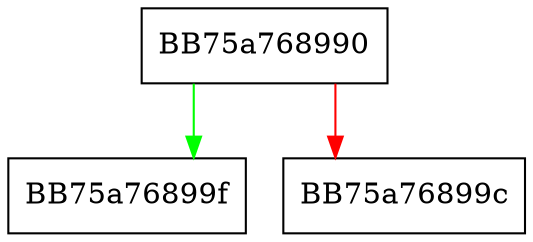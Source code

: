 digraph getIntArg {
  node [shape="box"];
  graph [splines=ortho];
  BB75a768990 -> BB75a76899f [color="green"];
  BB75a768990 -> BB75a76899c [color="red"];
}